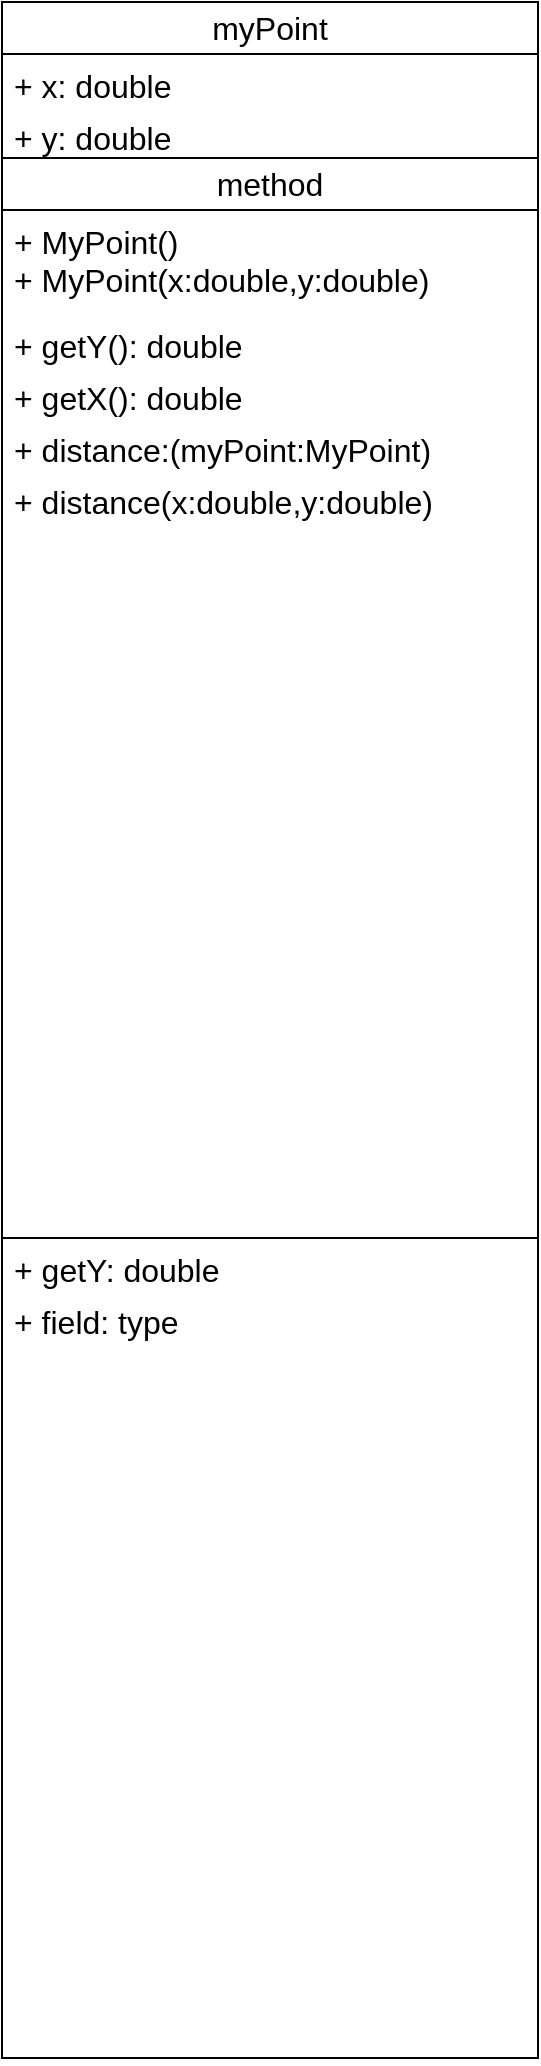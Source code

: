 <mxfile version="22.1.11" type="github">
  <diagram name="第 1 页" id="yQs1_bfuzS3itdi9Ub9Z">
    <mxGraphModel dx="337" dy="433" grid="0" gridSize="10" guides="1" tooltips="1" connect="1" arrows="1" fold="1" page="0" pageScale="1" pageWidth="827" pageHeight="1169" math="0" shadow="0">
      <root>
        <mxCell id="0" />
        <mxCell id="1" parent="0" />
        <mxCell id="PAOmXnmkEnNOCvm42uSD-1" value="myPoint" style="swimlane;fontStyle=0;childLayout=stackLayout;horizontal=1;startSize=26;fillColor=none;horizontalStack=0;resizeParent=1;resizeParentMax=0;resizeLast=0;collapsible=1;marginBottom=0;whiteSpace=wrap;html=1;fontSize=16;" vertex="1" parent="1">
          <mxGeometry x="130" y="145" width="268" height="1028" as="geometry" />
        </mxCell>
        <mxCell id="PAOmXnmkEnNOCvm42uSD-2" value="+ x: double" style="text;strokeColor=none;fillColor=none;align=left;verticalAlign=top;spacingLeft=4;spacingRight=4;overflow=hidden;rotatable=0;points=[[0,0.5],[1,0.5]];portConstraint=eastwest;whiteSpace=wrap;html=1;fontSize=16;" vertex="1" parent="PAOmXnmkEnNOCvm42uSD-1">
          <mxGeometry y="26" width="268" height="26" as="geometry" />
        </mxCell>
        <mxCell id="PAOmXnmkEnNOCvm42uSD-3" value="+ y: double" style="text;strokeColor=none;fillColor=none;align=left;verticalAlign=top;spacingLeft=4;spacingRight=4;overflow=hidden;rotatable=0;points=[[0,0.5],[1,0.5]];portConstraint=eastwest;whiteSpace=wrap;html=1;fontSize=16;" vertex="1" parent="PAOmXnmkEnNOCvm42uSD-1">
          <mxGeometry y="52" width="268" height="26" as="geometry" />
        </mxCell>
        <mxCell id="PAOmXnmkEnNOCvm42uSD-7" value="method" style="swimlane;fontStyle=0;childLayout=stackLayout;horizontal=1;startSize=26;fillColor=none;horizontalStack=0;resizeParent=1;resizeParentMax=0;resizeLast=0;collapsible=1;marginBottom=0;whiteSpace=wrap;html=1;fontSize=16;" vertex="1" parent="PAOmXnmkEnNOCvm42uSD-1">
          <mxGeometry y="78" width="268" height="540" as="geometry" />
        </mxCell>
        <mxCell id="PAOmXnmkEnNOCvm42uSD-8" value="+ MyPoint()&lt;br&gt;+ MyPoint(x:double,y:double)" style="text;strokeColor=none;fillColor=none;align=left;verticalAlign=top;spacingLeft=4;spacingRight=4;overflow=hidden;rotatable=0;points=[[0,0.5],[1,0.5]];portConstraint=eastwest;whiteSpace=wrap;html=1;fontSize=16;" vertex="1" parent="PAOmXnmkEnNOCvm42uSD-7">
          <mxGeometry y="26" width="268" height="52" as="geometry" />
        </mxCell>
        <mxCell id="PAOmXnmkEnNOCvm42uSD-11" value="+ getY(): double" style="text;strokeColor=none;fillColor=none;align=left;verticalAlign=top;spacingLeft=4;spacingRight=4;overflow=hidden;rotatable=0;points=[[0,0.5],[1,0.5]];portConstraint=eastwest;whiteSpace=wrap;html=1;fontSize=16;" vertex="1" parent="PAOmXnmkEnNOCvm42uSD-7">
          <mxGeometry y="78" width="268" height="26" as="geometry" />
        </mxCell>
        <mxCell id="PAOmXnmkEnNOCvm42uSD-10" value="+ getX(): double" style="text;strokeColor=none;fillColor=none;align=left;verticalAlign=top;spacingLeft=4;spacingRight=4;overflow=hidden;rotatable=0;points=[[0,0.5],[1,0.5]];portConstraint=eastwest;whiteSpace=wrap;html=1;fontSize=16;" vertex="1" parent="PAOmXnmkEnNOCvm42uSD-7">
          <mxGeometry y="104" width="268" height="26" as="geometry" />
        </mxCell>
        <mxCell id="PAOmXnmkEnNOCvm42uSD-9" value="+ distance:(myPoint:MyPoint)" style="text;strokeColor=none;fillColor=none;align=left;verticalAlign=top;spacingLeft=4;spacingRight=4;overflow=hidden;rotatable=0;points=[[0,0.5],[1,0.5]];portConstraint=eastwest;whiteSpace=wrap;html=1;fontSize=16;" vertex="1" parent="PAOmXnmkEnNOCvm42uSD-7">
          <mxGeometry y="130" width="268" height="26" as="geometry" />
        </mxCell>
        <mxCell id="PAOmXnmkEnNOCvm42uSD-12" value="+ distance(x:double,y:double)" style="text;strokeColor=none;fillColor=none;align=left;verticalAlign=top;spacingLeft=4;spacingRight=4;overflow=hidden;rotatable=0;points=[[0,0.5],[1,0.5]];portConstraint=eastwest;whiteSpace=wrap;html=1;fontSize=16;" vertex="1" parent="PAOmXnmkEnNOCvm42uSD-7">
          <mxGeometry y="156" width="268" height="384" as="geometry" />
        </mxCell>
        <mxCell id="PAOmXnmkEnNOCvm42uSD-6" value="+ getY: double" style="text;strokeColor=none;fillColor=none;align=left;verticalAlign=top;spacingLeft=4;spacingRight=4;overflow=hidden;rotatable=0;points=[[0,0.5],[1,0.5]];portConstraint=eastwest;whiteSpace=wrap;html=1;fontSize=16;" vertex="1" parent="PAOmXnmkEnNOCvm42uSD-1">
          <mxGeometry y="618" width="268" height="26" as="geometry" />
        </mxCell>
        <mxCell id="PAOmXnmkEnNOCvm42uSD-4" value="+ field: type&lt;br&gt;" style="text;strokeColor=none;fillColor=none;align=left;verticalAlign=top;spacingLeft=4;spacingRight=4;overflow=hidden;rotatable=0;points=[[0,0.5],[1,0.5]];portConstraint=eastwest;whiteSpace=wrap;html=1;fontSize=16;" vertex="1" parent="PAOmXnmkEnNOCvm42uSD-1">
          <mxGeometry y="644" width="268" height="384" as="geometry" />
        </mxCell>
      </root>
    </mxGraphModel>
  </diagram>
</mxfile>
